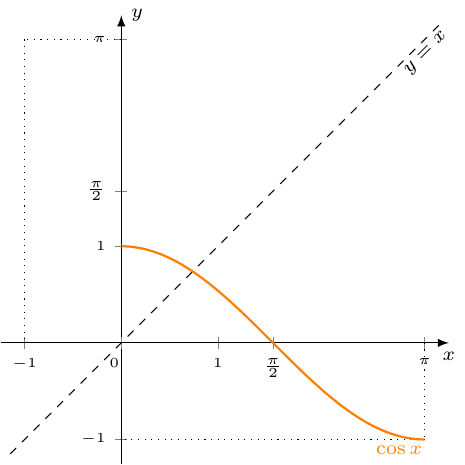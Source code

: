 \documentclass[crop]{standalone}
\usepackage[dvipsnames]{xcolor}
\usepackage{tikz}
\usepackage{pgfplots}
\pgfplotsset{compat=1.18}
\usetikzlibrary{shapes.geometric,positioning}
\begin{document}
  \begin{tikzpicture}[font=\tiny]
    \begin{axis}[%
      trig format plots=rad,
      axis x line=center,axis y line=center,
      unit vector ratio={1 1},
      xlabel={\scriptsize$x$},ylabel={\scriptsize$y$},
      xlabel style={below},ylabel style={right},
      xmin=-1-0.25,xmax=pi+0.25,
      xtick={-1,1,pi/2,pi},
      xticklabels={$-1$,$1$,$\frac{\pi}{2}$,$\pi$},
      extra x ticks={0},
      extra x tick labels={$0$},
      extra x tick style={xticklabel style={xshift=-0.25em}},
      ymin=-1-0.25,ymax=pi+0.25,
      ytick={-1,0,1,pi/2,pi},
      yticklabels={$-1$,$0$,$1$,$\frac{\pi}{2}$,$\pi$},
      axis line style={-latex},
      declare function={
        f(\x) = cos(\x);
        g(\x) = acos(\x);
      }
    ]%

      \draw[dotted] (pi,0) -- (pi,{f(deg(pi))});
      \draw[dotted] (pi,{f(deg(pi))}) -- (0,{f(deg(pi))});

      \draw[dotted] (0,pi) -- ({f(deg(pi))},pi);
      \draw[dotted] ({f(deg(pi))},pi) -- ({f(deg(pi))},0);
      
      \addplot[%
        mark=none,
        dashed,
        domain=-1-0.15:pi+0.15,
        samples=1000
      ] {x} node[%
        pos=0.97,
        rotate=45,
        xshift=-0.4em,
        yshift=-0.4em
      ] {\scriptsize$y=x$};

      \addplot[%
        mark=none,
        domain=0:pi,
        color=orange,
        thick,
        samples=1000
      ] {f(x)} node[%
        pos=0.93,
        yshift=-0.5em,
      ] {\scriptsize$\cos{x}$};
      
      % \addplot[%
      %   mark=none,
      %   domain=-1:1,
      %   color=red,
      %   thick,
      %   samples=1000
      % ] {g(x)} node[%
      %   pos=0,
      %   xshift=0.65em,
      %   yshift=0.35em
      % ] {\scriptsize$\arccos{x}$};

    \end{axis}
  \end{tikzpicture}%
\end{document}